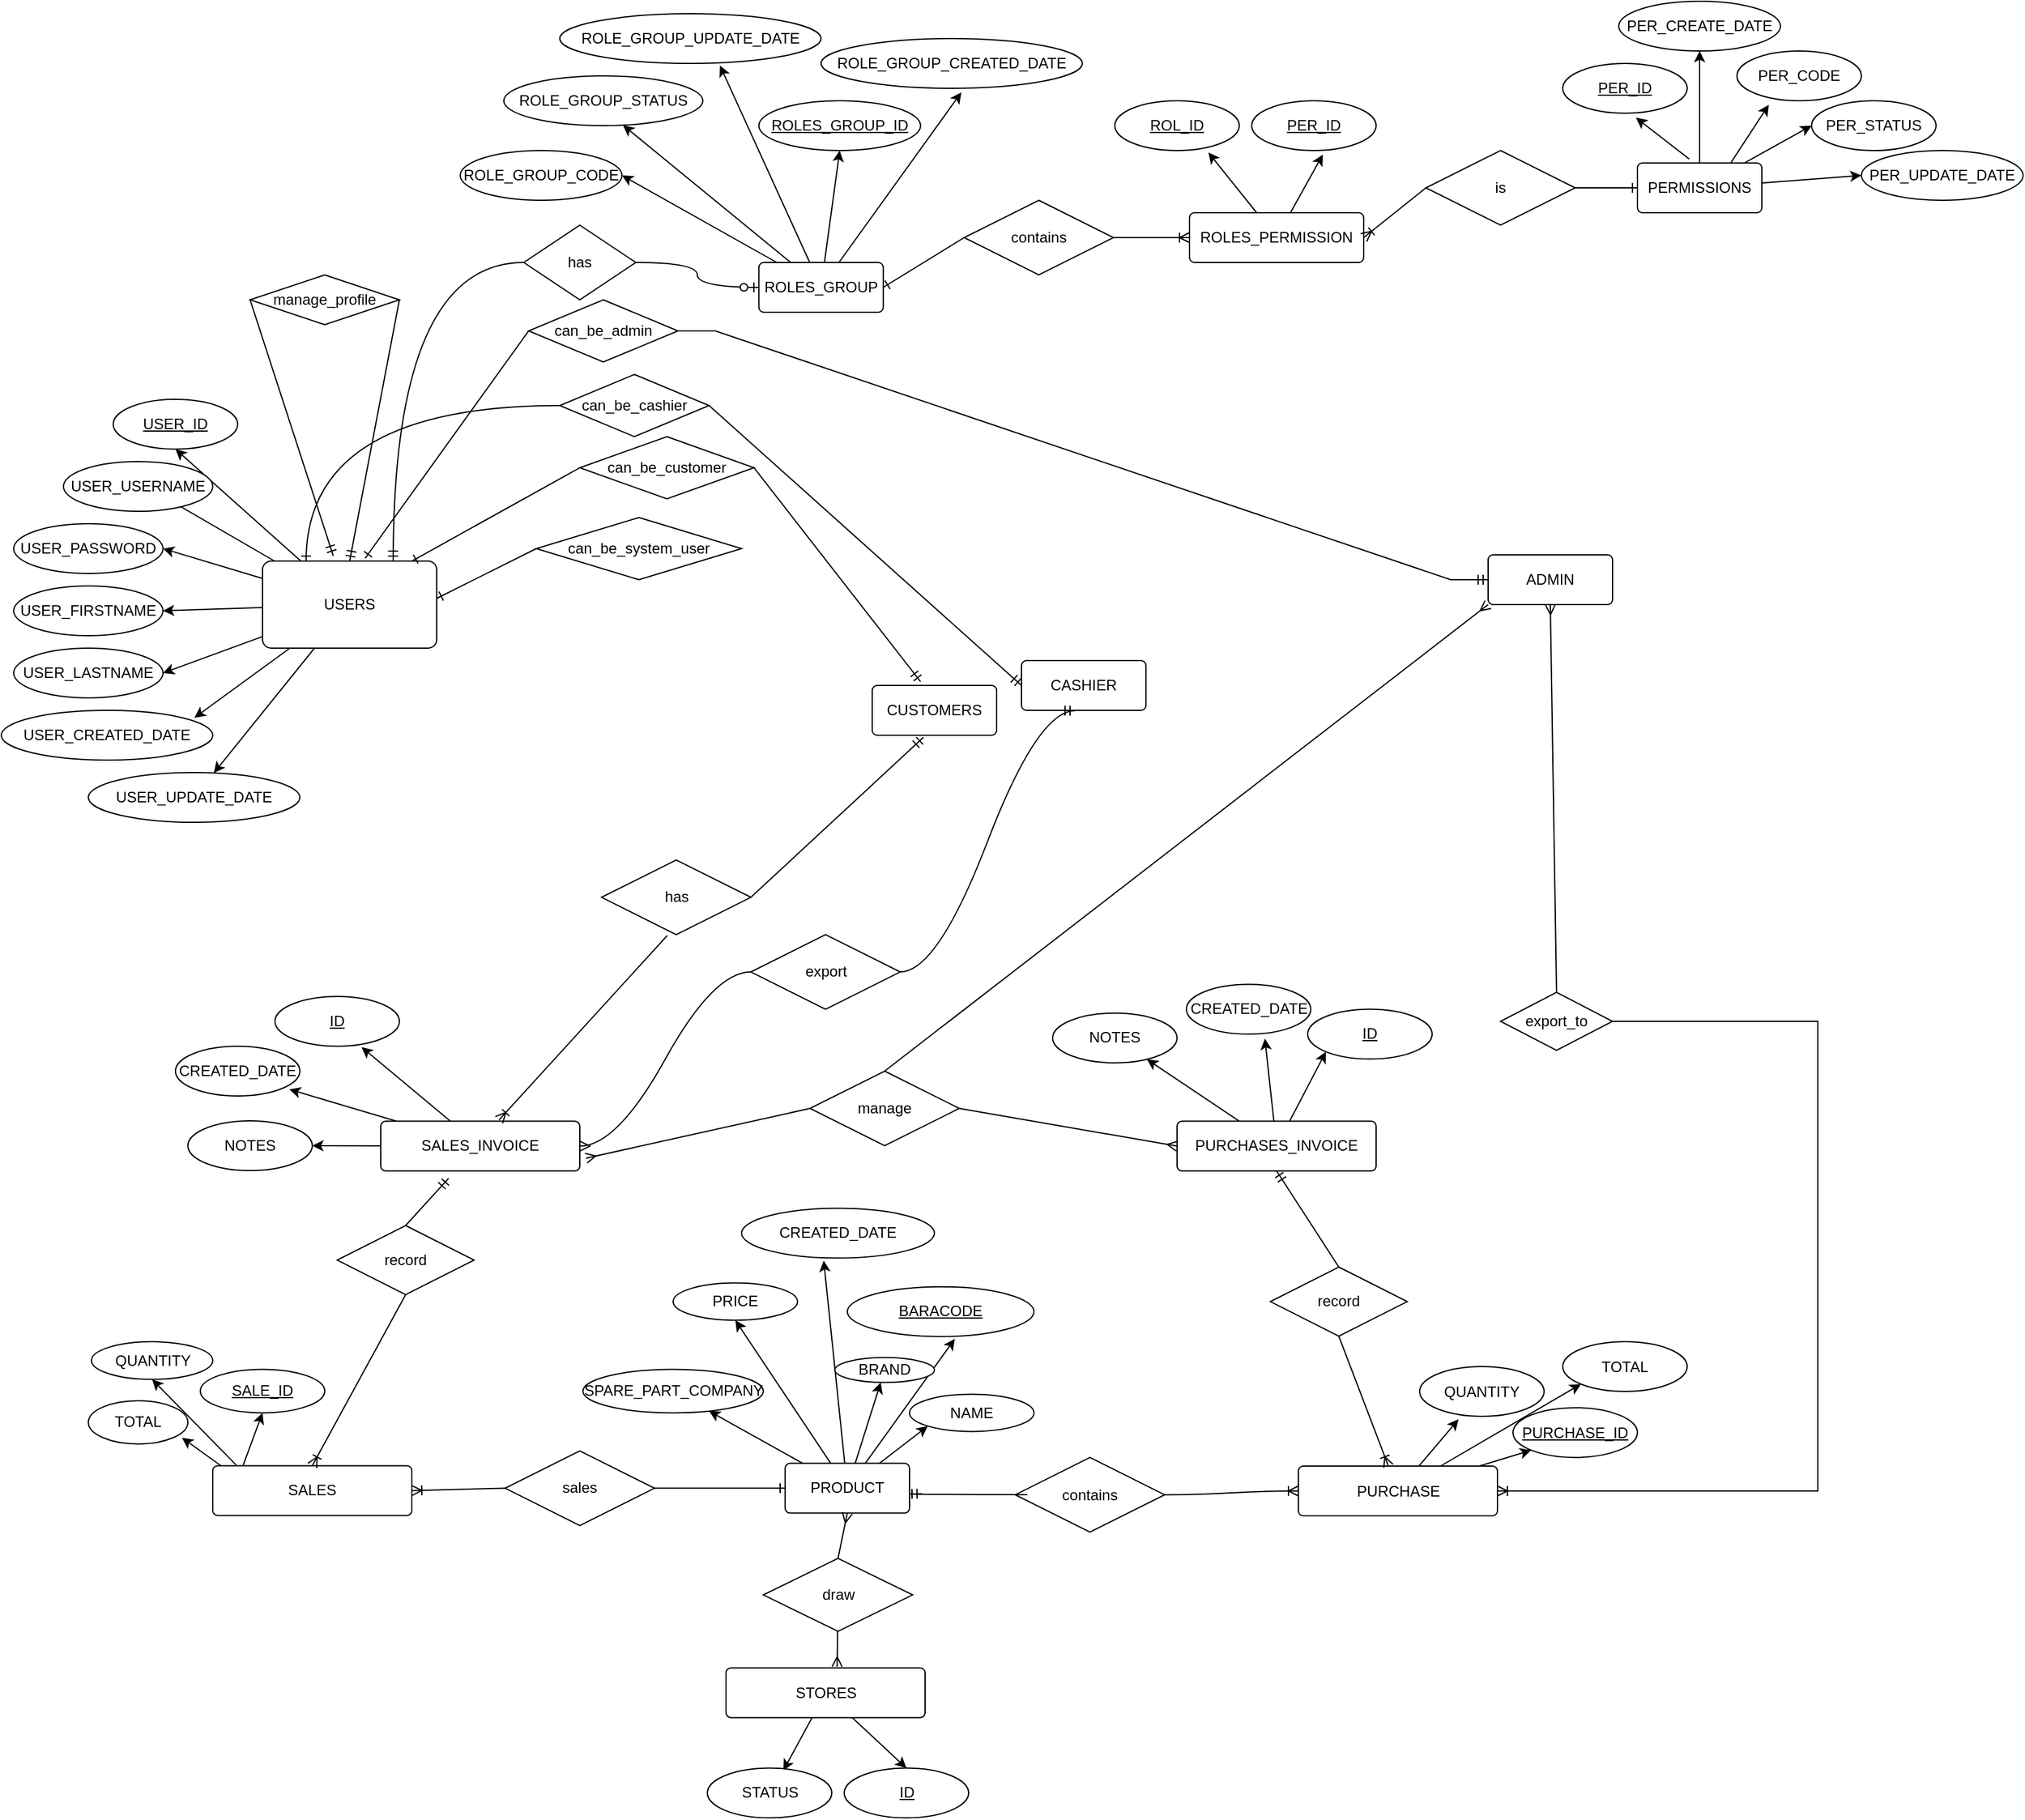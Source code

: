 <mxfile version="16.5.1" type="device"><diagram id="R2lEEEUBdFMjLlhIrx00" name="Page-1"><mxGraphModel dx="2926" dy="2398" grid="1" gridSize="10" guides="1" tooltips="1" connect="1" arrows="1" fold="1" page="1" pageScale="1" pageWidth="850" pageHeight="1100" math="0" shadow="0" extFonts="Permanent Marker^https://fonts.googleapis.com/css?family=Permanent+Marker"><root><mxCell id="0"/><mxCell id="1" parent="0"/><mxCell id="tmvhYx1YZuwU9j_WkLw_-8" value="USER_ID" style="ellipse;whiteSpace=wrap;html=1;align=center;fontStyle=4;" parent="1" vertex="1"><mxGeometry x="-100" y="-100" width="100" height="40" as="geometry"/></mxCell><mxCell id="tmvhYx1YZuwU9j_WkLw_-16" style="edgeStyle=none;rounded=0;orthogonalLoop=1;jettySize=auto;html=1;entryX=0.5;entryY=1;entryDx=0;entryDy=0;" parent="1" source="tmvhYx1YZuwU9j_WkLw_-9" target="tmvhYx1YZuwU9j_WkLw_-8" edge="1"><mxGeometry relative="1" as="geometry"/></mxCell><mxCell id="tmvhYx1YZuwU9j_WkLw_-17" style="edgeStyle=none;rounded=0;orthogonalLoop=1;jettySize=auto;html=1;entryX=1;entryY=0.5;entryDx=0;entryDy=0;" parent="1" source="tmvhYx1YZuwU9j_WkLw_-9" target="tmvhYx1YZuwU9j_WkLw_-10" edge="1"><mxGeometry relative="1" as="geometry"/></mxCell><mxCell id="tmvhYx1YZuwU9j_WkLw_-18" style="edgeStyle=none;rounded=0;orthogonalLoop=1;jettySize=auto;html=1;entryX=0.304;entryY=0.07;entryDx=0;entryDy=0;entryPerimeter=0;" parent="1" source="tmvhYx1YZuwU9j_WkLw_-9" target="tmvhYx1YZuwU9j_WkLw_-15" edge="1"><mxGeometry relative="1" as="geometry"/></mxCell><mxCell id="tmvhYx1YZuwU9j_WkLw_-89" style="edgeStyle=none;rounded=0;orthogonalLoop=1;jettySize=auto;html=1;entryX=1;entryY=0.5;entryDx=0;entryDy=0;" parent="1" source="tmvhYx1YZuwU9j_WkLw_-9" target="tmvhYx1YZuwU9j_WkLw_-88" edge="1"><mxGeometry relative="1" as="geometry"/></mxCell><mxCell id="tmvhYx1YZuwU9j_WkLw_-91" style="edgeStyle=none;rounded=0;orthogonalLoop=1;jettySize=auto;html=1;entryX=1;entryY=0.5;entryDx=0;entryDy=0;" parent="1" source="tmvhYx1YZuwU9j_WkLw_-9" target="tmvhYx1YZuwU9j_WkLw_-90" edge="1"><mxGeometry relative="1" as="geometry"/></mxCell><mxCell id="tmvhYx1YZuwU9j_WkLw_-94" style="edgeStyle=none;rounded=0;orthogonalLoop=1;jettySize=auto;html=1;entryX=0.913;entryY=0.15;entryDx=0;entryDy=0;entryPerimeter=0;" parent="1" source="tmvhYx1YZuwU9j_WkLw_-9" target="tmvhYx1YZuwU9j_WkLw_-92" edge="1"><mxGeometry relative="1" as="geometry"/></mxCell><mxCell id="tmvhYx1YZuwU9j_WkLw_-96" style="edgeStyle=none;rounded=0;orthogonalLoop=1;jettySize=auto;html=1;" parent="1" source="tmvhYx1YZuwU9j_WkLw_-9" target="tmvhYx1YZuwU9j_WkLw_-95" edge="1"><mxGeometry relative="1" as="geometry"/></mxCell><mxCell id="tmvhYx1YZuwU9j_WkLw_-9" value="USERS" style="rounded=1;arcSize=10;whiteSpace=wrap;html=1;align=center;" parent="1" vertex="1"><mxGeometry x="20" y="30" width="140" height="70" as="geometry"/></mxCell><mxCell id="tmvhYx1YZuwU9j_WkLw_-10" value="USER_PASSWORD" style="ellipse;whiteSpace=wrap;html=1;align=center;" parent="1" vertex="1"><mxGeometry x="-180" width="120" height="40" as="geometry"/></mxCell><mxCell id="tmvhYx1YZuwU9j_WkLw_-15" value="USER_USERNAME" style="ellipse;whiteSpace=wrap;html=1;align=center;" parent="1" vertex="1"><mxGeometry x="-140" y="-50" width="120" height="40" as="geometry"/></mxCell><mxCell id="tmvhYx1YZuwU9j_WkLw_-41" value="" style="edgeStyle=orthogonalEdgeStyle;fontSize=12;html=1;endArrow=ERmandOne;rounded=0;entryX=0.75;entryY=0;entryDx=0;entryDy=0;exitX=0;exitY=0.5;exitDx=0;exitDy=0;curved=1;" parent="1" source="tmvhYx1YZuwU9j_WkLw_-43" target="tmvhYx1YZuwU9j_WkLw_-9" edge="1"><mxGeometry width="100" height="100" relative="1" as="geometry"><mxPoint x="260" y="10" as="sourcePoint"/><mxPoint x="140" y="60" as="targetPoint"/></mxGeometry></mxCell><mxCell id="tmvhYx1YZuwU9j_WkLw_-76" style="edgeStyle=none;rounded=0;orthogonalLoop=1;jettySize=auto;html=1;entryX=0.5;entryY=1;entryDx=0;entryDy=0;" parent="1" source="tmvhYx1YZuwU9j_WkLw_-42" target="tmvhYx1YZuwU9j_WkLw_-75" edge="1"><mxGeometry relative="1" as="geometry"/></mxCell><mxCell id="tmvhYx1YZuwU9j_WkLw_-81" style="edgeStyle=none;rounded=0;orthogonalLoop=1;jettySize=auto;html=1;entryX=1;entryY=0.5;entryDx=0;entryDy=0;" parent="1" source="tmvhYx1YZuwU9j_WkLw_-42" target="tmvhYx1YZuwU9j_WkLw_-78" edge="1"><mxGeometry relative="1" as="geometry"/></mxCell><mxCell id="tmvhYx1YZuwU9j_WkLw_-83" style="edgeStyle=none;rounded=0;orthogonalLoop=1;jettySize=auto;html=1;entryX=0.537;entryY=1.08;entryDx=0;entryDy=0;entryPerimeter=0;" parent="1" source="tmvhYx1YZuwU9j_WkLw_-42" target="tmvhYx1YZuwU9j_WkLw_-82" edge="1"><mxGeometry relative="1" as="geometry"/></mxCell><mxCell id="tmvhYx1YZuwU9j_WkLw_-85" style="edgeStyle=none;rounded=0;orthogonalLoop=1;jettySize=auto;html=1;entryX=0.613;entryY=1.04;entryDx=0;entryDy=0;entryPerimeter=0;" parent="1" source="tmvhYx1YZuwU9j_WkLw_-42" target="tmvhYx1YZuwU9j_WkLw_-84" edge="1"><mxGeometry relative="1" as="geometry"/></mxCell><mxCell id="tmvhYx1YZuwU9j_WkLw_-86" style="edgeStyle=none;rounded=0;orthogonalLoop=1;jettySize=auto;html=1;entryX=0.599;entryY=0.99;entryDx=0;entryDy=0;entryPerimeter=0;" parent="1" source="tmvhYx1YZuwU9j_WkLw_-42" target="tmvhYx1YZuwU9j_WkLw_-79" edge="1"><mxGeometry relative="1" as="geometry"/></mxCell><mxCell id="tmvhYx1YZuwU9j_WkLw_-42" value="ROLES_GROUP" style="rounded=1;arcSize=10;whiteSpace=wrap;html=1;align=center;" parent="1" vertex="1"><mxGeometry x="418.89" y="-210" width="100" height="40" as="geometry"/></mxCell><mxCell id="tmvhYx1YZuwU9j_WkLw_-43" value="has" style="shape=rhombus;perimeter=rhombusPerimeter;whiteSpace=wrap;html=1;align=center;" parent="1" vertex="1"><mxGeometry x="230" y="-240" width="90" height="60" as="geometry"/></mxCell><mxCell id="tmvhYx1YZuwU9j_WkLw_-46" value="is" style="shape=rhombus;perimeter=rhombusPerimeter;whiteSpace=wrap;html=1;align=center;" parent="1" vertex="1"><mxGeometry x="955" y="-300" width="120" height="60" as="geometry"/></mxCell><mxCell id="tmvhYx1YZuwU9j_WkLw_-73" style="edgeStyle=none;rounded=0;orthogonalLoop=1;jettySize=auto;html=1;entryX=0.572;entryY=1.08;entryDx=0;entryDy=0;entryPerimeter=0;" parent="1" source="tmvhYx1YZuwU9j_WkLw_-47" target="tmvhYx1YZuwU9j_WkLw_-71" edge="1"><mxGeometry relative="1" as="geometry"/></mxCell><mxCell id="tmvhYx1YZuwU9j_WkLw_-74" style="edgeStyle=none;rounded=0;orthogonalLoop=1;jettySize=auto;html=1;entryX=0.752;entryY=1.04;entryDx=0;entryDy=0;entryPerimeter=0;" parent="1" source="tmvhYx1YZuwU9j_WkLw_-47" target="tmvhYx1YZuwU9j_WkLw_-72" edge="1"><mxGeometry relative="1" as="geometry"/></mxCell><mxCell id="tmvhYx1YZuwU9j_WkLw_-47" value="ROLES_PERMISSION" style="rounded=1;arcSize=10;whiteSpace=wrap;html=1;align=center;" parent="1" vertex="1"><mxGeometry x="765" y="-250" width="140" height="40" as="geometry"/></mxCell><mxCell id="tmvhYx1YZuwU9j_WkLw_-48" value="contains" style="shape=rhombus;perimeter=rhombusPerimeter;whiteSpace=wrap;html=1;align=center;" parent="1" vertex="1"><mxGeometry x="583.89" y="-260" width="120" height="60" as="geometry"/></mxCell><mxCell id="tmvhYx1YZuwU9j_WkLw_-51" value="" style="fontSize=12;html=1;endArrow=ERoneToMany;rounded=0;entryX=0;entryY=0.5;entryDx=0;entryDy=0;exitX=1;exitY=0.5;exitDx=0;exitDy=0;" parent="1" source="tmvhYx1YZuwU9j_WkLw_-48" target="tmvhYx1YZuwU9j_WkLw_-47" edge="1"><mxGeometry width="100" height="100" relative="1" as="geometry"><mxPoint x="702.8" y="-230.78" as="sourcePoint"/><mxPoint x="755" y="-90" as="targetPoint"/></mxGeometry></mxCell><mxCell id="tmvhYx1YZuwU9j_WkLw_-52" style="edgeStyle=none;rounded=0;orthogonalLoop=1;jettySize=auto;html=1;exitX=1;exitY=1;exitDx=0;exitDy=0;" parent="1" edge="1"><mxGeometry relative="1" as="geometry"><mxPoint x="728.89" y="-365" as="sourcePoint"/><mxPoint x="728.89" y="-365" as="targetPoint"/></mxGeometry></mxCell><mxCell id="tmvhYx1YZuwU9j_WkLw_-61" style="edgeStyle=none;rounded=0;orthogonalLoop=1;jettySize=auto;html=1;entryX=0.256;entryY=1.08;entryDx=0;entryDy=0;entryPerimeter=0;exitX=0.75;exitY=0;exitDx=0;exitDy=0;" parent="1" source="tmvhYx1YZuwU9j_WkLw_-53" target="tmvhYx1YZuwU9j_WkLw_-59" edge="1"><mxGeometry relative="1" as="geometry"/></mxCell><mxCell id="tmvhYx1YZuwU9j_WkLw_-62" style="edgeStyle=none;rounded=0;orthogonalLoop=1;jettySize=auto;html=1;entryX=0.588;entryY=1.09;entryDx=0;entryDy=0;entryPerimeter=0;exitX=0.416;exitY=-0.08;exitDx=0;exitDy=0;exitPerimeter=0;" parent="1" source="tmvhYx1YZuwU9j_WkLw_-53" target="tmvhYx1YZuwU9j_WkLw_-58" edge="1"><mxGeometry relative="1" as="geometry"/></mxCell><mxCell id="tmvhYx1YZuwU9j_WkLw_-66" style="edgeStyle=orthogonalEdgeStyle;rounded=0;orthogonalLoop=1;jettySize=auto;html=1;entryX=0.5;entryY=1;entryDx=0;entryDy=0;" parent="1" source="tmvhYx1YZuwU9j_WkLw_-53" target="tmvhYx1YZuwU9j_WkLw_-63" edge="1"><mxGeometry relative="1" as="geometry"/></mxCell><mxCell id="tmvhYx1YZuwU9j_WkLw_-68" style="edgeStyle=none;rounded=0;orthogonalLoop=1;jettySize=auto;html=1;entryX=0;entryY=0.5;entryDx=0;entryDy=0;" parent="1" source="tmvhYx1YZuwU9j_WkLw_-53" target="tmvhYx1YZuwU9j_WkLw_-67" edge="1"><mxGeometry relative="1" as="geometry"/></mxCell><mxCell id="tmvhYx1YZuwU9j_WkLw_-70" style="edgeStyle=none;rounded=0;orthogonalLoop=1;jettySize=auto;html=1;entryX=0;entryY=0.5;entryDx=0;entryDy=0;" parent="1" source="tmvhYx1YZuwU9j_WkLw_-53" target="tmvhYx1YZuwU9j_WkLw_-69" edge="1"><mxGeometry relative="1" as="geometry"/></mxCell><mxCell id="tmvhYx1YZuwU9j_WkLw_-53" value="PERMISSIONS" style="rounded=1;arcSize=10;whiteSpace=wrap;html=1;align=center;" parent="1" vertex="1"><mxGeometry x="1125" y="-290" width="100" height="40" as="geometry"/></mxCell><mxCell id="tmvhYx1YZuwU9j_WkLw_-54" value="" style="fontSize=12;html=1;endArrow=ERoneToMany;rounded=0;entryX=1;entryY=0.5;entryDx=0;entryDy=0;exitX=0;exitY=0.5;exitDx=0;exitDy=0;" parent="1" source="tmvhYx1YZuwU9j_WkLw_-46" target="tmvhYx1YZuwU9j_WkLw_-47" edge="1"><mxGeometry width="100" height="100" relative="1" as="geometry"><mxPoint x="835" y="-120.78" as="sourcePoint"/><mxPoint x="942.2" y="-150" as="targetPoint"/></mxGeometry></mxCell><mxCell id="tmvhYx1YZuwU9j_WkLw_-58" value="PER_ID" style="ellipse;whiteSpace=wrap;html=1;align=center;fontStyle=4;" parent="1" vertex="1"><mxGeometry x="1065" y="-370" width="100" height="40" as="geometry"/></mxCell><mxCell id="tmvhYx1YZuwU9j_WkLw_-59" value="PER_CODE" style="ellipse;whiteSpace=wrap;html=1;align=center;" parent="1" vertex="1"><mxGeometry x="1205" y="-380" width="100" height="40" as="geometry"/></mxCell><mxCell id="tmvhYx1YZuwU9j_WkLw_-63" value="PER_CREATE_DATE" style="ellipse;whiteSpace=wrap;html=1;align=center;" parent="1" vertex="1"><mxGeometry x="1110" y="-420" width="130" height="40" as="geometry"/></mxCell><mxCell id="tmvhYx1YZuwU9j_WkLw_-67" value="PER_UPDATE_DATE" style="ellipse;whiteSpace=wrap;html=1;align=center;" parent="1" vertex="1"><mxGeometry x="1305" y="-300" width="130" height="40" as="geometry"/></mxCell><mxCell id="tmvhYx1YZuwU9j_WkLw_-69" value="PER_STATUS" style="ellipse;whiteSpace=wrap;html=1;align=center;" parent="1" vertex="1"><mxGeometry x="1265" y="-340" width="100" height="40" as="geometry"/></mxCell><mxCell id="tmvhYx1YZuwU9j_WkLw_-71" value="PER_ID" style="ellipse;whiteSpace=wrap;html=1;align=center;fontStyle=4;" parent="1" vertex="1"><mxGeometry x="815" y="-340" width="100" height="40" as="geometry"/></mxCell><mxCell id="tmvhYx1YZuwU9j_WkLw_-72" value="ROL_ID" style="ellipse;whiteSpace=wrap;html=1;align=center;fontStyle=4;" parent="1" vertex="1"><mxGeometry x="705" y="-340" width="100" height="40" as="geometry"/></mxCell><mxCell id="tmvhYx1YZuwU9j_WkLw_-75" value="ROLES_GROUP_ID" style="ellipse;whiteSpace=wrap;html=1;align=center;fontStyle=4;" parent="1" vertex="1"><mxGeometry x="418.89" y="-340" width="130" height="40" as="geometry"/></mxCell><mxCell id="tmvhYx1YZuwU9j_WkLw_-78" value="ROLE_GROUP_CODE" style="ellipse;whiteSpace=wrap;html=1;align=center;" parent="1" vertex="1"><mxGeometry x="178.89" y="-300" width="130" height="40" as="geometry"/></mxCell><mxCell id="tmvhYx1YZuwU9j_WkLw_-79" value="ROLE_GROUP_STATUS" style="ellipse;whiteSpace=wrap;html=1;align=center;" parent="1" vertex="1"><mxGeometry x="213.89" y="-360" width="160" height="40" as="geometry"/></mxCell><mxCell id="tmvhYx1YZuwU9j_WkLw_-82" value="ROLE_GROUP_CREATED_DATE" style="ellipse;whiteSpace=wrap;html=1;align=center;" parent="1" vertex="1"><mxGeometry x="468.89" y="-390" width="210" height="40" as="geometry"/></mxCell><mxCell id="tmvhYx1YZuwU9j_WkLw_-84" value="ROLE_GROUP_UPDATE_DATE" style="ellipse;whiteSpace=wrap;html=1;align=center;" parent="1" vertex="1"><mxGeometry x="258.89" y="-410" width="210" height="40" as="geometry"/></mxCell><mxCell id="tmvhYx1YZuwU9j_WkLw_-87" style="edgeStyle=none;rounded=0;orthogonalLoop=1;jettySize=auto;html=1;exitX=1;exitY=1;exitDx=0;exitDy=0;" parent="1" source="tmvhYx1YZuwU9j_WkLw_-10" target="tmvhYx1YZuwU9j_WkLw_-10" edge="1"><mxGeometry relative="1" as="geometry"/></mxCell><mxCell id="tmvhYx1YZuwU9j_WkLw_-88" value="USER_FIRSTNAME" style="ellipse;whiteSpace=wrap;html=1;align=center;" parent="1" vertex="1"><mxGeometry x="-180" y="50" width="120" height="40" as="geometry"/></mxCell><mxCell id="tmvhYx1YZuwU9j_WkLw_-90" value="USER_LASTNAME" style="ellipse;whiteSpace=wrap;html=1;align=center;" parent="1" vertex="1"><mxGeometry x="-180" y="100" width="120" height="40" as="geometry"/></mxCell><mxCell id="tmvhYx1YZuwU9j_WkLw_-92" value="USER_CREATED_DATE" style="ellipse;whiteSpace=wrap;html=1;align=center;" parent="1" vertex="1"><mxGeometry x="-190" y="150" width="170" height="40" as="geometry"/></mxCell><mxCell id="tmvhYx1YZuwU9j_WkLw_-95" value="USER_UPDATE_DATE" style="ellipse;whiteSpace=wrap;html=1;align=center;" parent="1" vertex="1"><mxGeometry x="-120" y="200" width="170" height="40" as="geometry"/></mxCell><mxCell id="tmvhYx1YZuwU9j_WkLw_-98" value="CASHIER" style="rounded=1;arcSize=10;whiteSpace=wrap;html=1;align=center;" parent="1" vertex="1"><mxGeometry x="630" y="110" width="100" height="40" as="geometry"/></mxCell><mxCell id="tmvhYx1YZuwU9j_WkLw_-99" value="can_be_cashier" style="shape=rhombus;perimeter=rhombusPerimeter;whiteSpace=wrap;html=1;align=center;" parent="1" vertex="1"><mxGeometry x="258.89" y="-120" width="120" height="50" as="geometry"/></mxCell><mxCell id="tmvhYx1YZuwU9j_WkLw_-110" value="" style="fontSize=12;html=1;endArrow=ERmandOne;rounded=0;exitX=1;exitY=0.5;exitDx=0;exitDy=0;entryX=0;entryY=0.5;entryDx=0;entryDy=0;" parent="1" source="tmvhYx1YZuwU9j_WkLw_-99" target="tmvhYx1YZuwU9j_WkLw_-98" edge="1"><mxGeometry width="100" height="100" relative="1" as="geometry"><mxPoint x="490" y="180" as="sourcePoint"/><mxPoint x="370" y="130" as="targetPoint"/></mxGeometry></mxCell><mxCell id="tmvhYx1YZuwU9j_WkLw_-114" value="can_be_customer" style="shape=rhombus;perimeter=rhombusPerimeter;whiteSpace=wrap;html=1;align=center;" parent="1" vertex="1"><mxGeometry x="275" y="-70" width="140" height="50" as="geometry"/></mxCell><mxCell id="tmvhYx1YZuwU9j_WkLw_-116" value="CUSTOMERS" style="rounded=1;arcSize=10;whiteSpace=wrap;html=1;align=center;" parent="1" vertex="1"><mxGeometry x="510" y="130" width="100" height="40" as="geometry"/></mxCell><mxCell id="tmvhYx1YZuwU9j_WkLw_-118" value="" style="fontSize=12;html=1;endArrow=ERmandOne;rounded=0;exitX=1;exitY=0.5;exitDx=0;exitDy=0;entryX=0.389;entryY=-0.075;entryDx=0;entryDy=0;entryPerimeter=0;" parent="1" source="tmvhYx1YZuwU9j_WkLw_-114" target="tmvhYx1YZuwU9j_WkLw_-116" edge="1"><mxGeometry width="100" height="100" relative="1" as="geometry"><mxPoint x="300" y="209.5" as="sourcePoint"/><mxPoint x="380" y="220" as="targetPoint"/></mxGeometry></mxCell><mxCell id="tmvhYx1YZuwU9j_WkLw_-166" value="manage_profile" style="shape=rhombus;perimeter=rhombusPerimeter;whiteSpace=wrap;html=1;align=center;" parent="1" vertex="1"><mxGeometry x="10" y="-200" width="120" height="40" as="geometry"/></mxCell><mxCell id="tmvhYx1YZuwU9j_WkLw_-169" value="" style="fontSize=12;html=1;endArrow=ERmandOne;rounded=0;elbow=vertical;entryX=0.5;entryY=0;entryDx=0;entryDy=0;exitX=1;exitY=0.5;exitDx=0;exitDy=0;" parent="1" source="tmvhYx1YZuwU9j_WkLw_-166" target="tmvhYx1YZuwU9j_WkLw_-9" edge="1"><mxGeometry width="100" height="100" relative="1" as="geometry"><mxPoint x="80" y="60" as="sourcePoint"/><mxPoint x="180" y="-40" as="targetPoint"/></mxGeometry></mxCell><mxCell id="tmvhYx1YZuwU9j_WkLw_-170" value="" style="fontSize=12;html=1;endArrow=ERmandOne;rounded=0;elbow=vertical;entryX=0.406;entryY=-0.06;entryDx=0;entryDy=0;exitX=0;exitY=0.5;exitDx=0;exitDy=0;entryPerimeter=0;" parent="1" source="tmvhYx1YZuwU9j_WkLw_-166" target="tmvhYx1YZuwU9j_WkLw_-9" edge="1"><mxGeometry width="100" height="100" relative="1" as="geometry"><mxPoint x="93" y="40.32" as="sourcePoint"/><mxPoint x="150" y="-45" as="targetPoint"/></mxGeometry></mxCell><mxCell id="tmvhYx1YZuwU9j_WkLw_-178" value="" style="edgeStyle=orthogonalEdgeStyle;fontSize=12;html=1;endArrow=ERzeroToOne;endFill=1;rounded=0;elbow=vertical;entryX=0;entryY=0.5;entryDx=0;entryDy=0;exitX=1;exitY=0.5;exitDx=0;exitDy=0;curved=1;" parent="1" source="tmvhYx1YZuwU9j_WkLw_-43" target="tmvhYx1YZuwU9j_WkLw_-42" edge="1"><mxGeometry width="100" height="100" relative="1" as="geometry"><mxPoint x="318.89" y="-90" as="sourcePoint"/><mxPoint x="418.89" y="-190" as="targetPoint"/></mxGeometry></mxCell><mxCell id="8ANfI4sgYB2sMH2TscQH-8" value="" style="fontSize=12;html=1;endArrow=ERone;endFill=1;rounded=0;entryX=1;entryY=0.5;entryDx=0;entryDy=0;exitX=0;exitY=0.5;exitDx=0;exitDy=0;" edge="1" parent="1" source="tmvhYx1YZuwU9j_WkLw_-48" target="tmvhYx1YZuwU9j_WkLw_-42"><mxGeometry width="100" height="100" relative="1" as="geometry"><mxPoint x="688.89" y="-80" as="sourcePoint"/><mxPoint x="788.89" y="-180" as="targetPoint"/></mxGeometry></mxCell><mxCell id="8ANfI4sgYB2sMH2TscQH-9" value="" style="edgeStyle=entityRelationEdgeStyle;fontSize=12;html=1;endArrow=ERone;endFill=1;rounded=0;entryX=0;entryY=0.5;entryDx=0;entryDy=0;exitX=1;exitY=0.5;exitDx=0;exitDy=0;" edge="1" parent="1" source="tmvhYx1YZuwU9j_WkLw_-46" target="tmvhYx1YZuwU9j_WkLw_-53"><mxGeometry width="100" height="100" relative="1" as="geometry"><mxPoint x="1140" y="-170" as="sourcePoint"/><mxPoint x="1070" y="-150" as="targetPoint"/></mxGeometry></mxCell><mxCell id="8ANfI4sgYB2sMH2TscQH-52" value="" style="fontSize=12;html=1;endArrow=ERone;endFill=1;rounded=0;elbow=vertical;exitX=0;exitY=0.5;exitDx=0;exitDy=0;edgeStyle=orthogonalEdgeStyle;curved=1;entryX=0.25;entryY=0;entryDx=0;entryDy=0;" edge="1" parent="1" source="tmvhYx1YZuwU9j_WkLw_-99" target="tmvhYx1YZuwU9j_WkLw_-9"><mxGeometry width="100" height="100" relative="1" as="geometry"><mxPoint x="160" y="150" as="sourcePoint"/><mxPoint x="70" y="20" as="targetPoint"/></mxGeometry></mxCell><mxCell id="8ANfI4sgYB2sMH2TscQH-53" value="" style="fontSize=12;html=1;endArrow=ERone;endFill=1;rounded=0;elbow=vertical;exitX=0;exitY=0.5;exitDx=0;exitDy=0;entryX=0.854;entryY=0.004;entryDx=0;entryDy=0;entryPerimeter=0;" edge="1" parent="1" source="tmvhYx1YZuwU9j_WkLw_-114" target="tmvhYx1YZuwU9j_WkLw_-9"><mxGeometry width="100" height="100" relative="1" as="geometry"><mxPoint x="240" y="110" as="sourcePoint"/><mxPoint x="80" y="71" as="targetPoint"/></mxGeometry></mxCell><mxCell id="8ANfI4sgYB2sMH2TscQH-59" style="edgeStyle=none;rounded=0;orthogonalLoop=1;jettySize=auto;html=1;elbow=vertical;entryX=0.576;entryY=1.048;entryDx=0;entryDy=0;entryPerimeter=0;" edge="1" parent="1" source="8ANfI4sgYB2sMH2TscQH-67" target="8ANfI4sgYB2sMH2TscQH-68"><mxGeometry relative="1" as="geometry"/></mxCell><mxCell id="8ANfI4sgYB2sMH2TscQH-60" style="edgeStyle=none;rounded=0;orthogonalLoop=1;jettySize=auto;html=1;entryX=0.5;entryY=1;entryDx=0;entryDy=0;elbow=vertical;" edge="1" parent="1" source="8ANfI4sgYB2sMH2TscQH-67" target="8ANfI4sgYB2sMH2TscQH-69"><mxGeometry relative="1" as="geometry"/></mxCell><mxCell id="8ANfI4sgYB2sMH2TscQH-62" style="edgeStyle=none;rounded=0;orthogonalLoop=1;jettySize=auto;html=1;entryX=0.426;entryY=1.052;entryDx=0;entryDy=0;elbow=vertical;entryPerimeter=0;" edge="1" parent="1" source="8ANfI4sgYB2sMH2TscQH-67" target="8ANfI4sgYB2sMH2TscQH-71"><mxGeometry relative="1" as="geometry"/></mxCell><mxCell id="8ANfI4sgYB2sMH2TscQH-64" style="edgeStyle=none;rounded=0;orthogonalLoop=1;jettySize=auto;html=1;entryX=0;entryY=1;entryDx=0;entryDy=0;elbow=vertical;" edge="1" parent="1" source="8ANfI4sgYB2sMH2TscQH-67" target="8ANfI4sgYB2sMH2TscQH-73"><mxGeometry relative="1" as="geometry"/></mxCell><mxCell id="8ANfI4sgYB2sMH2TscQH-65" style="edgeStyle=none;rounded=0;orthogonalLoop=1;jettySize=auto;html=1;elbow=vertical;" edge="1" parent="1" source="8ANfI4sgYB2sMH2TscQH-67" target="8ANfI4sgYB2sMH2TscQH-74"><mxGeometry relative="1" as="geometry"/></mxCell><mxCell id="8ANfI4sgYB2sMH2TscQH-66" style="edgeStyle=none;rounded=0;orthogonalLoop=1;jettySize=auto;html=1;elbow=vertical;" edge="1" parent="1" source="8ANfI4sgYB2sMH2TscQH-67" target="8ANfI4sgYB2sMH2TscQH-78"><mxGeometry relative="1" as="geometry"/></mxCell><mxCell id="8ANfI4sgYB2sMH2TscQH-67" value="PRODUCT" style="rounded=1;arcSize=10;whiteSpace=wrap;html=1;align=center;" vertex="1" parent="1"><mxGeometry x="440" y="755.29" width="100" height="40" as="geometry"/></mxCell><mxCell id="8ANfI4sgYB2sMH2TscQH-68" value="BARACODE" style="ellipse;whiteSpace=wrap;html=1;align=center;fontStyle=4;" vertex="1" parent="1"><mxGeometry x="490" y="613.37" width="150" height="40" as="geometry"/></mxCell><mxCell id="8ANfI4sgYB2sMH2TscQH-69" value="PRICE" style="ellipse;whiteSpace=wrap;html=1;align=center;" vertex="1" parent="1"><mxGeometry x="350" y="610.29" width="100" height="30" as="geometry"/></mxCell><mxCell id="8ANfI4sgYB2sMH2TscQH-71" value="CREATED_DATE" style="ellipse;whiteSpace=wrap;html=1;align=center;" vertex="1" parent="1"><mxGeometry x="405" y="550.29" width="155" height="40" as="geometry"/></mxCell><mxCell id="8ANfI4sgYB2sMH2TscQH-73" value="NAME" style="ellipse;whiteSpace=wrap;html=1;align=center;" vertex="1" parent="1"><mxGeometry x="540" y="699.71" width="100" height="30" as="geometry"/></mxCell><mxCell id="8ANfI4sgYB2sMH2TscQH-74" value="SPARE_PART_COMPANY" style="ellipse;whiteSpace=wrap;html=1;align=center;" vertex="1" parent="1"><mxGeometry x="277.5" y="679.71" width="145" height="35" as="geometry"/></mxCell><mxCell id="8ANfI4sgYB2sMH2TscQH-75" style="edgeStyle=none;rounded=0;orthogonalLoop=1;jettySize=auto;html=1;exitX=0.5;exitY=1;exitDx=0;exitDy=0;elbow=vertical;" edge="1" parent="1"><mxGeometry relative="1" as="geometry"><mxPoint x="1077.5" y="942.79" as="sourcePoint"/><mxPoint x="1077.5" y="942.79" as="targetPoint"/></mxGeometry></mxCell><mxCell id="8ANfI4sgYB2sMH2TscQH-78" value="BRAND" style="ellipse;whiteSpace=wrap;html=1;align=center;" vertex="1" parent="1"><mxGeometry x="480" y="670.29" width="80" height="20" as="geometry"/></mxCell><mxCell id="8ANfI4sgYB2sMH2TscQH-81" style="edgeStyle=none;rounded=0;orthogonalLoop=1;jettySize=auto;html=1;entryX=0;entryY=1;entryDx=0;entryDy=0;elbow=vertical;" edge="1" parent="1" source="8ANfI4sgYB2sMH2TscQH-79" target="8ANfI4sgYB2sMH2TscQH-80"><mxGeometry relative="1" as="geometry"/></mxCell><mxCell id="8ANfI4sgYB2sMH2TscQH-83" style="edgeStyle=none;rounded=0;orthogonalLoop=1;jettySize=auto;html=1;entryX=0.631;entryY=1.091;entryDx=0;entryDy=0;entryPerimeter=0;elbow=vertical;" edge="1" parent="1" source="8ANfI4sgYB2sMH2TscQH-79" target="8ANfI4sgYB2sMH2TscQH-82"><mxGeometry relative="1" as="geometry"/></mxCell><mxCell id="8ANfI4sgYB2sMH2TscQH-158" style="edgeStyle=none;rounded=0;orthogonalLoop=1;jettySize=auto;html=1;elbow=vertical;" edge="1" parent="1" source="8ANfI4sgYB2sMH2TscQH-79" target="8ANfI4sgYB2sMH2TscQH-157"><mxGeometry relative="1" as="geometry"/></mxCell><mxCell id="8ANfI4sgYB2sMH2TscQH-79" value="PURCHASES_INVOICE" style="rounded=1;arcSize=10;whiteSpace=wrap;html=1;align=center;" vertex="1" parent="1"><mxGeometry x="755" y="480.29" width="160" height="40" as="geometry"/></mxCell><mxCell id="8ANfI4sgYB2sMH2TscQH-80" value="ID" style="ellipse;whiteSpace=wrap;html=1;align=center;fontStyle=4;" vertex="1" parent="1"><mxGeometry x="860" y="390.29" width="100" height="40" as="geometry"/></mxCell><mxCell id="8ANfI4sgYB2sMH2TscQH-82" value="CREATED_DATE" style="ellipse;whiteSpace=wrap;html=1;align=center;" vertex="1" parent="1"><mxGeometry x="762.5" y="370.29" width="100" height="40" as="geometry"/></mxCell><mxCell id="8ANfI4sgYB2sMH2TscQH-84" style="edgeStyle=none;rounded=0;orthogonalLoop=1;jettySize=auto;html=1;entryX=0.696;entryY=1.018;entryDx=0;entryDy=0;elbow=vertical;entryPerimeter=0;" edge="1" parent="1" source="8ANfI4sgYB2sMH2TscQH-86" target="8ANfI4sgYB2sMH2TscQH-87"><mxGeometry relative="1" as="geometry"/></mxCell><mxCell id="8ANfI4sgYB2sMH2TscQH-85" style="edgeStyle=none;rounded=0;orthogonalLoop=1;jettySize=auto;html=1;entryX=0.916;entryY=0.868;entryDx=0;entryDy=0;entryPerimeter=0;elbow=vertical;" edge="1" parent="1" source="8ANfI4sgYB2sMH2TscQH-86" target="8ANfI4sgYB2sMH2TscQH-88"><mxGeometry relative="1" as="geometry"/></mxCell><mxCell id="8ANfI4sgYB2sMH2TscQH-90" style="edgeStyle=none;rounded=0;orthogonalLoop=1;jettySize=auto;html=1;entryX=1;entryY=0.5;entryDx=0;entryDy=0;elbow=vertical;" edge="1" parent="1" source="8ANfI4sgYB2sMH2TscQH-86" target="8ANfI4sgYB2sMH2TscQH-89"><mxGeometry relative="1" as="geometry"/></mxCell><mxCell id="8ANfI4sgYB2sMH2TscQH-86" value="SALES_INVOICE" style="rounded=1;arcSize=10;whiteSpace=wrap;html=1;align=center;" vertex="1" parent="1"><mxGeometry x="115" y="480.29" width="160" height="40" as="geometry"/></mxCell><mxCell id="8ANfI4sgYB2sMH2TscQH-87" value="ID" style="ellipse;whiteSpace=wrap;html=1;align=center;fontStyle=4;" vertex="1" parent="1"><mxGeometry x="30" y="380" width="100" height="40" as="geometry"/></mxCell><mxCell id="8ANfI4sgYB2sMH2TscQH-88" value="CREATED_DATE" style="ellipse;whiteSpace=wrap;html=1;align=center;" vertex="1" parent="1"><mxGeometry x="-50" y="420" width="100" height="40" as="geometry"/></mxCell><mxCell id="8ANfI4sgYB2sMH2TscQH-89" value="NOTES" style="ellipse;whiteSpace=wrap;html=1;align=center;" vertex="1" parent="1"><mxGeometry x="-40" y="480.0" width="100" height="40" as="geometry"/></mxCell><mxCell id="8ANfI4sgYB2sMH2TscQH-103" style="edgeStyle=none;rounded=0;orthogonalLoop=1;jettySize=auto;html=1;entryX=0;entryY=1;entryDx=0;entryDy=0;elbow=vertical;" edge="1" parent="1" source="8ANfI4sgYB2sMH2TscQH-106" target="8ANfI4sgYB2sMH2TscQH-107"><mxGeometry relative="1" as="geometry"/></mxCell><mxCell id="8ANfI4sgYB2sMH2TscQH-104" style="edgeStyle=none;rounded=0;orthogonalLoop=1;jettySize=auto;html=1;entryX=0.312;entryY=1.06;entryDx=0;entryDy=0;elbow=vertical;entryPerimeter=0;" edge="1" parent="1" source="8ANfI4sgYB2sMH2TscQH-106" target="8ANfI4sgYB2sMH2TscQH-108"><mxGeometry relative="1" as="geometry"/></mxCell><mxCell id="8ANfI4sgYB2sMH2TscQH-105" style="edgeStyle=none;rounded=0;orthogonalLoop=1;jettySize=auto;html=1;entryX=0;entryY=1;entryDx=0;entryDy=0;elbow=vertical;" edge="1" parent="1" source="8ANfI4sgYB2sMH2TscQH-106" target="8ANfI4sgYB2sMH2TscQH-109"><mxGeometry relative="1" as="geometry"/></mxCell><mxCell id="8ANfI4sgYB2sMH2TscQH-106" value="PURCHASE" style="rounded=1;arcSize=10;whiteSpace=wrap;html=1;align=center;" vertex="1" parent="1"><mxGeometry x="852.5" y="757.5" width="160" height="40" as="geometry"/></mxCell><mxCell id="8ANfI4sgYB2sMH2TscQH-107" value="PURCHASE_ID" style="ellipse;whiteSpace=wrap;html=1;align=center;fontStyle=4;" vertex="1" parent="1"><mxGeometry x="1025" y="710.58" width="100" height="40" as="geometry"/></mxCell><mxCell id="8ANfI4sgYB2sMH2TscQH-108" value="QUANTITY" style="ellipse;whiteSpace=wrap;html=1;align=center;" vertex="1" parent="1"><mxGeometry x="950" y="677.5" width="100" height="40" as="geometry"/></mxCell><mxCell id="8ANfI4sgYB2sMH2TscQH-109" value="TOTAL" style="ellipse;whiteSpace=wrap;html=1;align=center;" vertex="1" parent="1"><mxGeometry x="1065" y="657.5" width="100" height="40" as="geometry"/></mxCell><mxCell id="8ANfI4sgYB2sMH2TscQH-110" style="edgeStyle=none;rounded=0;orthogonalLoop=1;jettySize=auto;html=1;entryX=0.5;entryY=0;entryDx=0;entryDy=0;elbow=vertical;" edge="1" parent="1" source="8ANfI4sgYB2sMH2TscQH-112" target="8ANfI4sgYB2sMH2TscQH-113"><mxGeometry relative="1" as="geometry"/></mxCell><mxCell id="8ANfI4sgYB2sMH2TscQH-111" style="edgeStyle=none;rounded=0;orthogonalLoop=1;jettySize=auto;html=1;entryX=0.611;entryY=0.048;entryDx=0;entryDy=0;entryPerimeter=0;elbow=vertical;" edge="1" parent="1" source="8ANfI4sgYB2sMH2TscQH-112" target="8ANfI4sgYB2sMH2TscQH-114"><mxGeometry relative="1" as="geometry"/></mxCell><mxCell id="8ANfI4sgYB2sMH2TscQH-112" value="STORES" style="rounded=1;arcSize=10;whiteSpace=wrap;html=1;align=center;" vertex="1" parent="1"><mxGeometry x="392.5" y="919.71" width="160" height="40" as="geometry"/></mxCell><mxCell id="8ANfI4sgYB2sMH2TscQH-113" value="ID" style="ellipse;whiteSpace=wrap;html=1;align=center;fontStyle=4;" vertex="1" parent="1"><mxGeometry x="487.5" y="1000.29" width="100" height="40" as="geometry"/></mxCell><mxCell id="8ANfI4sgYB2sMH2TscQH-114" value="STATUS" style="ellipse;whiteSpace=wrap;html=1;align=center;" vertex="1" parent="1"><mxGeometry x="377.5" y="1000.29" width="100" height="40" as="geometry"/></mxCell><mxCell id="8ANfI4sgYB2sMH2TscQH-128" value="contains" style="shape=rhombus;perimeter=rhombusPerimeter;whiteSpace=wrap;html=1;align=center;" vertex="1" parent="1"><mxGeometry x="625" y="750.58" width="120" height="60" as="geometry"/></mxCell><mxCell id="8ANfI4sgYB2sMH2TscQH-129" value="" style="edgeStyle=entityRelationEdgeStyle;fontSize=12;html=1;endArrow=ERoneToMany;rounded=0;curved=1;elbow=vertical;entryX=0;entryY=0.5;entryDx=0;entryDy=0;exitX=1;exitY=0.5;exitDx=0;exitDy=0;" edge="1" parent="1" source="8ANfI4sgYB2sMH2TscQH-128" target="8ANfI4sgYB2sMH2TscQH-106"><mxGeometry width="100" height="100" relative="1" as="geometry"><mxPoint x="655" y="820" as="sourcePoint"/><mxPoint x="755" y="720" as="targetPoint"/></mxGeometry></mxCell><mxCell id="8ANfI4sgYB2sMH2TscQH-130" value="" style="edgeStyle=entityRelationEdgeStyle;fontSize=12;html=1;endArrow=ERmandOne;rounded=0;curved=1;elbow=vertical;exitX=0;exitY=0.5;exitDx=0;exitDy=0;" edge="1" parent="1" source="8ANfI4sgYB2sMH2TscQH-128"><mxGeometry width="100" height="100" relative="1" as="geometry"><mxPoint x="650" y="779.71" as="sourcePoint"/><mxPoint x="550" y="779.71" as="targetPoint"/></mxGeometry></mxCell><mxCell id="8ANfI4sgYB2sMH2TscQH-131" style="edgeStyle=none;rounded=0;orthogonalLoop=1;jettySize=auto;html=1;entryX=0.5;entryY=1;entryDx=0;entryDy=0;elbow=vertical;exitX=0.153;exitY=-0.013;exitDx=0;exitDy=0;exitPerimeter=0;" edge="1" parent="1" source="8ANfI4sgYB2sMH2TscQH-134" target="8ANfI4sgYB2sMH2TscQH-135"><mxGeometry relative="1" as="geometry"/></mxCell><mxCell id="8ANfI4sgYB2sMH2TscQH-132" style="edgeStyle=none;rounded=0;orthogonalLoop=1;jettySize=auto;html=1;entryX=0.5;entryY=1;entryDx=0;entryDy=0;elbow=vertical;exitX=0.118;exitY=-0.013;exitDx=0;exitDy=0;exitPerimeter=0;" edge="1" parent="1" source="8ANfI4sgYB2sMH2TscQH-134" target="8ANfI4sgYB2sMH2TscQH-136"><mxGeometry relative="1" as="geometry"/></mxCell><mxCell id="8ANfI4sgYB2sMH2TscQH-133" style="edgeStyle=none;rounded=0;orthogonalLoop=1;jettySize=auto;html=1;entryX=0.94;entryY=0.855;entryDx=0;entryDy=0;elbow=vertical;exitX=0.063;exitY=0.063;exitDx=0;exitDy=0;exitPerimeter=0;entryPerimeter=0;" edge="1" parent="1" source="8ANfI4sgYB2sMH2TscQH-134" target="8ANfI4sgYB2sMH2TscQH-137"><mxGeometry relative="1" as="geometry"/></mxCell><mxCell id="8ANfI4sgYB2sMH2TscQH-134" value="SALES" style="rounded=1;arcSize=10;whiteSpace=wrap;html=1;align=center;" vertex="1" parent="1"><mxGeometry x="-20" y="757.21" width="160" height="40" as="geometry"/></mxCell><mxCell id="8ANfI4sgYB2sMH2TscQH-135" value="SALE_ID" style="ellipse;whiteSpace=wrap;html=1;align=center;fontStyle=4;" vertex="1" parent="1"><mxGeometry x="-30" y="679.71" width="100" height="35" as="geometry"/></mxCell><mxCell id="8ANfI4sgYB2sMH2TscQH-136" value="QUANTITY" style="ellipse;whiteSpace=wrap;html=1;align=center;" vertex="1" parent="1"><mxGeometry x="-117.5" y="657.5" width="97.5" height="30.29" as="geometry"/></mxCell><mxCell id="8ANfI4sgYB2sMH2TscQH-137" value="TOTAL" style="ellipse;whiteSpace=wrap;html=1;align=center;" vertex="1" parent="1"><mxGeometry x="-120" y="705" width="80" height="34.71" as="geometry"/></mxCell><mxCell id="8ANfI4sgYB2sMH2TscQH-138" value="sales" style="shape=rhombus;perimeter=rhombusPerimeter;whiteSpace=wrap;html=1;align=center;" vertex="1" parent="1"><mxGeometry x="215" y="745.29" width="120" height="60" as="geometry"/></mxCell><mxCell id="8ANfI4sgYB2sMH2TscQH-139" value="" style="edgeStyle=entityRelationEdgeStyle;fontSize=12;html=1;endArrow=ERone;endFill=1;rounded=0;curved=1;elbow=vertical;entryX=0;entryY=0.5;entryDx=0;entryDy=0;exitX=1;exitY=0.5;exitDx=0;exitDy=0;" edge="1" parent="1" source="8ANfI4sgYB2sMH2TscQH-138" target="8ANfI4sgYB2sMH2TscQH-67"><mxGeometry width="100" height="100" relative="1" as="geometry"><mxPoint x="250" y="709.71" as="sourcePoint"/><mxPoint x="350" y="609.71" as="targetPoint"/></mxGeometry></mxCell><mxCell id="8ANfI4sgYB2sMH2TscQH-142" value="" style="fontSize=12;html=1;endArrow=ERoneToMany;rounded=0;elbow=vertical;entryX=1;entryY=0.5;entryDx=0;entryDy=0;exitX=0;exitY=0.5;exitDx=0;exitDy=0;" edge="1" parent="1" source="8ANfI4sgYB2sMH2TscQH-138" target="8ANfI4sgYB2sMH2TscQH-134"><mxGeometry width="100" height="100" relative="1" as="geometry"><mxPoint x="250" y="709.71" as="sourcePoint"/><mxPoint x="350" y="609.71" as="targetPoint"/></mxGeometry></mxCell><mxCell id="8ANfI4sgYB2sMH2TscQH-143" value="record" style="shape=rhombus;perimeter=rhombusPerimeter;whiteSpace=wrap;html=1;align=center;" vertex="1" parent="1"><mxGeometry x="80" y="564.13" width="110" height="55.58" as="geometry"/></mxCell><mxCell id="8ANfI4sgYB2sMH2TscQH-144" value="" style="fontSize=12;html=1;endArrow=ERoneToMany;rounded=0;elbow=vertical;entryX=0.5;entryY=0;entryDx=0;entryDy=0;exitX=0.5;exitY=1;exitDx=0;exitDy=0;" edge="1" parent="1" source="8ANfI4sgYB2sMH2TscQH-143" target="8ANfI4sgYB2sMH2TscQH-134"><mxGeometry width="100" height="100" relative="1" as="geometry"><mxPoint x="115" y="727.21" as="sourcePoint"/><mxPoint x="215" y="627.21" as="targetPoint"/></mxGeometry></mxCell><mxCell id="8ANfI4sgYB2sMH2TscQH-145" value="" style="fontSize=12;html=1;endArrow=ERmandOne;rounded=0;elbow=vertical;entryX=0.341;entryY=1.148;entryDx=0;entryDy=0;entryPerimeter=0;exitX=0.5;exitY=0;exitDx=0;exitDy=0;" edge="1" parent="1" source="8ANfI4sgYB2sMH2TscQH-143" target="8ANfI4sgYB2sMH2TscQH-86"><mxGeometry width="100" height="100" relative="1" as="geometry"><mxPoint x="380" y="649.71" as="sourcePoint"/><mxPoint x="180.72" y="482.51" as="targetPoint"/></mxGeometry></mxCell><mxCell id="8ANfI4sgYB2sMH2TscQH-146" value="record" style="shape=rhombus;perimeter=rhombusPerimeter;whiteSpace=wrap;html=1;align=center;" vertex="1" parent="1"><mxGeometry x="830" y="597.5" width="110" height="55.58" as="geometry"/></mxCell><mxCell id="8ANfI4sgYB2sMH2TscQH-147" value="" style="fontSize=12;html=1;endArrow=ERmandOne;rounded=0;elbow=vertical;entryX=0.5;entryY=1;entryDx=0;entryDy=0;exitX=0.5;exitY=0;exitDx=0;exitDy=0;" edge="1" parent="1" source="8ANfI4sgYB2sMH2TscQH-146" target="8ANfI4sgYB2sMH2TscQH-79"><mxGeometry width="100" height="100" relative="1" as="geometry"><mxPoint x="799.28" y="537.21" as="sourcePoint"/><mxPoint x="825" y="480.0" as="targetPoint"/></mxGeometry></mxCell><mxCell id="8ANfI4sgYB2sMH2TscQH-149" value="" style="fontSize=12;html=1;endArrow=ERoneToMany;rounded=0;elbow=vertical;exitX=0.5;exitY=1;exitDx=0;exitDy=0;" edge="1" parent="1" source="8ANfI4sgYB2sMH2TscQH-146" target="8ANfI4sgYB2sMH2TscQH-106"><mxGeometry width="100" height="100" relative="1" as="geometry"><mxPoint x="865" y="620" as="sourcePoint"/><mxPoint x="810" y="766.25" as="targetPoint"/></mxGeometry></mxCell><mxCell id="8ANfI4sgYB2sMH2TscQH-150" value="draw" style="shape=rhombus;perimeter=rhombusPerimeter;whiteSpace=wrap;html=1;align=center;" vertex="1" parent="1"><mxGeometry x="422.5" y="831.72" width="120" height="58.66" as="geometry"/></mxCell><mxCell id="8ANfI4sgYB2sMH2TscQH-154" value="" style="fontSize=12;html=1;endArrow=ERmany;rounded=0;elbow=vertical;entryX=0.5;entryY=1;entryDx=0;entryDy=0;exitX=0.5;exitY=0;exitDx=0;exitDy=0;" edge="1" parent="1" source="8ANfI4sgYB2sMH2TscQH-150" target="8ANfI4sgYB2sMH2TscQH-67"><mxGeometry width="100" height="100" relative="1" as="geometry"><mxPoint x="490" y="869.71" as="sourcePoint"/><mxPoint x="490" y="799.71" as="targetPoint"/></mxGeometry></mxCell><mxCell id="8ANfI4sgYB2sMH2TscQH-156" value="" style="fontSize=12;html=1;endArrow=ERmany;rounded=0;elbow=vertical;entryX=0.558;entryY=-0.022;entryDx=0;entryDy=0;entryPerimeter=0;" edge="1" parent="1" source="8ANfI4sgYB2sMH2TscQH-150" target="8ANfI4sgYB2sMH2TscQH-112"><mxGeometry width="100" height="100" relative="1" as="geometry"><mxPoint x="375" y="1129.71" as="sourcePoint"/><mxPoint x="475" y="1029.71" as="targetPoint"/><Array as="points"/></mxGeometry></mxCell><mxCell id="8ANfI4sgYB2sMH2TscQH-157" value="NOTES" style="ellipse;whiteSpace=wrap;html=1;align=center;" vertex="1" parent="1"><mxGeometry x="655" y="393.37" width="100" height="40" as="geometry"/></mxCell><mxCell id="8ANfI4sgYB2sMH2TscQH-159" value="has" style="shape=rhombus;perimeter=rhombusPerimeter;whiteSpace=wrap;html=1;align=center;" vertex="1" parent="1"><mxGeometry x="292.5" y="270.29" width="120" height="60" as="geometry"/></mxCell><mxCell id="8ANfI4sgYB2sMH2TscQH-161" value="" style="fontSize=12;html=1;endArrow=ERmandOne;rounded=0;elbow=vertical;entryX=0.411;entryY=1.045;entryDx=0;entryDy=0;exitX=1;exitY=0.5;exitDx=0;exitDy=0;entryPerimeter=0;" edge="1" parent="1" source="8ANfI4sgYB2sMH2TscQH-159" target="tmvhYx1YZuwU9j_WkLw_-116"><mxGeometry width="100" height="100" relative="1" as="geometry"><mxPoint x="160" y="380" as="sourcePoint"/><mxPoint x="500" y="230" as="targetPoint"/></mxGeometry></mxCell><mxCell id="8ANfI4sgYB2sMH2TscQH-162" value="" style="fontSize=12;html=1;endArrow=ERoneToMany;rounded=0;elbow=vertical;entryX=0.594;entryY=-0.025;entryDx=0;entryDy=0;entryPerimeter=0;exitX=0.44;exitY=1.012;exitDx=0;exitDy=0;exitPerimeter=0;" edge="1" parent="1" source="8ANfI4sgYB2sMH2TscQH-159" target="8ANfI4sgYB2sMH2TscQH-86"><mxGeometry width="100" height="100" relative="1" as="geometry"><mxPoint x="160" y="380" as="sourcePoint"/><mxPoint x="260" y="280" as="targetPoint"/></mxGeometry></mxCell><mxCell id="8ANfI4sgYB2sMH2TscQH-167" value="export" style="shape=rhombus;perimeter=rhombusPerimeter;whiteSpace=wrap;html=1;align=center;" vertex="1" parent="1"><mxGeometry x="412.5" y="330.29" width="120" height="60" as="geometry"/></mxCell><mxCell id="8ANfI4sgYB2sMH2TscQH-168" value="" style="edgeStyle=entityRelationEdgeStyle;fontSize=12;html=1;endArrow=ERmandOne;rounded=0;curved=1;elbow=vertical;entryX=0.43;entryY=1.005;entryDx=0;entryDy=0;entryPerimeter=0;exitX=1;exitY=0.5;exitDx=0;exitDy=0;" edge="1" parent="1" source="8ANfI4sgYB2sMH2TscQH-167" target="tmvhYx1YZuwU9j_WkLw_-98"><mxGeometry width="100" height="100" relative="1" as="geometry"><mxPoint x="570" y="420" as="sourcePoint"/><mxPoint x="670" y="320" as="targetPoint"/></mxGeometry></mxCell><mxCell id="8ANfI4sgYB2sMH2TscQH-169" value="" style="edgeStyle=entityRelationEdgeStyle;fontSize=12;html=1;endArrow=ERmany;rounded=0;curved=1;elbow=vertical;exitX=0;exitY=0.5;exitDx=0;exitDy=0;" edge="1" parent="1" source="8ANfI4sgYB2sMH2TscQH-167" target="8ANfI4sgYB2sMH2TscQH-86"><mxGeometry width="100" height="100" relative="1" as="geometry"><mxPoint x="570" y="420" as="sourcePoint"/><mxPoint x="670" y="320" as="targetPoint"/></mxGeometry></mxCell><mxCell id="8ANfI4sgYB2sMH2TscQH-170" value="" style="fontSize=12;html=1;endArrow=ERone;endFill=1;rounded=0;elbow=vertical;exitX=0;exitY=0.5;exitDx=0;exitDy=0;entryX=0.589;entryY=-0.032;entryDx=0;entryDy=0;entryPerimeter=0;" edge="1" parent="1" source="8ANfI4sgYB2sMH2TscQH-172" target="tmvhYx1YZuwU9j_WkLw_-9"><mxGeometry width="100" height="100" relative="1" as="geometry"><mxPoint x="410" y="40" as="sourcePoint"/><mxPoint x="120" y="60" as="targetPoint"/><Array as="points"/></mxGeometry></mxCell><mxCell id="8ANfI4sgYB2sMH2TscQH-172" value="can_be_admin" style="shape=rhombus;perimeter=rhombusPerimeter;whiteSpace=wrap;html=1;align=center;" vertex="1" parent="1"><mxGeometry x="233.89" y="-180" width="120" height="50" as="geometry"/></mxCell><mxCell id="8ANfI4sgYB2sMH2TscQH-176" value="ADMIN" style="rounded=1;arcSize=10;whiteSpace=wrap;html=1;align=center;" vertex="1" parent="1"><mxGeometry x="1005" y="25" width="100" height="40" as="geometry"/></mxCell><mxCell id="8ANfI4sgYB2sMH2TscQH-177" value="" style="edgeStyle=entityRelationEdgeStyle;fontSize=12;html=1;endArrow=ERmandOne;rounded=0;elbow=vertical;exitX=1;exitY=0.5;exitDx=0;exitDy=0;entryX=0;entryY=0.5;entryDx=0;entryDy=0;" edge="1" parent="1" source="8ANfI4sgYB2sMH2TscQH-172" target="8ANfI4sgYB2sMH2TscQH-176"><mxGeometry width="100" height="100" relative="1" as="geometry"><mxPoint x="825" y="150" as="sourcePoint"/><mxPoint x="925" y="50" as="targetPoint"/></mxGeometry></mxCell><mxCell id="8ANfI4sgYB2sMH2TscQH-178" value="" style="fontSize=12;html=1;endArrow=ERmany;rounded=0;elbow=vertical;entryX=0.5;entryY=1;entryDx=0;entryDy=0;exitX=0.5;exitY=0;exitDx=0;exitDy=0;" edge="1" parent="1" source="8ANfI4sgYB2sMH2TscQH-179" target="8ANfI4sgYB2sMH2TscQH-176"><mxGeometry width="100" height="100" relative="1" as="geometry"><mxPoint x="1060" y="340" as="sourcePoint"/><mxPoint x="1130" y="180" as="targetPoint"/></mxGeometry></mxCell><mxCell id="8ANfI4sgYB2sMH2TscQH-179" value="export_to" style="shape=rhombus;perimeter=rhombusPerimeter;whiteSpace=wrap;html=1;align=center;" vertex="1" parent="1"><mxGeometry x="1015" y="376.69" width="90" height="46.63" as="geometry"/></mxCell><mxCell id="8ANfI4sgYB2sMH2TscQH-180" value="" style="edgeStyle=orthogonalEdgeStyle;fontSize=12;html=1;endArrow=ERoneToMany;rounded=0;elbow=vertical;entryX=1;entryY=0.5;entryDx=0;entryDy=0;exitX=1;exitY=0.5;exitDx=0;exitDy=0;" edge="1" parent="1" source="8ANfI4sgYB2sMH2TscQH-179" target="8ANfI4sgYB2sMH2TscQH-106"><mxGeometry width="100" height="100" relative="1" as="geometry"><mxPoint x="1130" y="400" as="sourcePoint"/><mxPoint x="1290" y="795.29" as="targetPoint"/><Array as="points"><mxPoint x="1270" y="400"/><mxPoint x="1270" y="778"/></Array></mxGeometry></mxCell><mxCell id="8ANfI4sgYB2sMH2TscQH-181" value="manage" style="shape=rhombus;perimeter=rhombusPerimeter;whiteSpace=wrap;html=1;align=center;" vertex="1" parent="1"><mxGeometry x="460" y="440" width="120" height="60" as="geometry"/></mxCell><mxCell id="8ANfI4sgYB2sMH2TscQH-183" value="" style="fontSize=12;html=1;endArrow=ERmany;rounded=0;elbow=vertical;entryX=0;entryY=0.5;entryDx=0;entryDy=0;exitX=1;exitY=0.5;exitDx=0;exitDy=0;" edge="1" parent="1" source="8ANfI4sgYB2sMH2TscQH-181" target="8ANfI4sgYB2sMH2TscQH-79"><mxGeometry width="100" height="100" relative="1" as="geometry"><mxPoint x="560" y="540" as="sourcePoint"/><mxPoint x="660" y="440" as="targetPoint"/></mxGeometry></mxCell><mxCell id="8ANfI4sgYB2sMH2TscQH-184" value="" style="fontSize=12;html=1;endArrow=ERmany;rounded=0;elbow=vertical;exitX=0;exitY=0.5;exitDx=0;exitDy=0;" edge="1" parent="1" source="8ANfI4sgYB2sMH2TscQH-181"><mxGeometry width="100" height="100" relative="1" as="geometry"><mxPoint x="440" y="510" as="sourcePoint"/><mxPoint x="280" y="510" as="targetPoint"/></mxGeometry></mxCell><mxCell id="8ANfI4sgYB2sMH2TscQH-185" style="edgeStyle=none;rounded=0;orthogonalLoop=1;jettySize=auto;html=1;exitX=0;exitY=0;exitDx=0;exitDy=0;elbow=vertical;" edge="1" parent="1" source="8ANfI4sgYB2sMH2TscQH-181" target="8ANfI4sgYB2sMH2TscQH-181"><mxGeometry relative="1" as="geometry"/></mxCell><mxCell id="8ANfI4sgYB2sMH2TscQH-186" value="" style="fontSize=12;html=1;endArrow=ERmany;rounded=0;elbow=vertical;entryX=0;entryY=1;entryDx=0;entryDy=0;exitX=0.5;exitY=0;exitDx=0;exitDy=0;" edge="1" parent="1" source="8ANfI4sgYB2sMH2TscQH-181" target="8ANfI4sgYB2sMH2TscQH-176"><mxGeometry width="100" height="100" relative="1" as="geometry"><mxPoint x="560" y="540" as="sourcePoint"/><mxPoint x="660" y="440" as="targetPoint"/></mxGeometry></mxCell><mxCell id="8ANfI4sgYB2sMH2TscQH-192" value="can_be_system_user" style="shape=rhombus;perimeter=rhombusPerimeter;whiteSpace=wrap;html=1;align=center;" vertex="1" parent="1"><mxGeometry x="240" y="-5.0" width="165" height="50" as="geometry"/></mxCell><mxCell id="8ANfI4sgYB2sMH2TscQH-193" value="" style="fontSize=12;html=1;endArrow=ERone;endFill=1;rounded=0;elbow=vertical;exitX=0;exitY=0.5;exitDx=0;exitDy=0;" edge="1" parent="1" source="8ANfI4sgYB2sMH2TscQH-192"><mxGeometry width="100" height="100" relative="1" as="geometry"><mxPoint x="260" y="25" as="sourcePoint"/><mxPoint x="160" y="60" as="targetPoint"/></mxGeometry></mxCell></root></mxGraphModel></diagram></mxfile>
